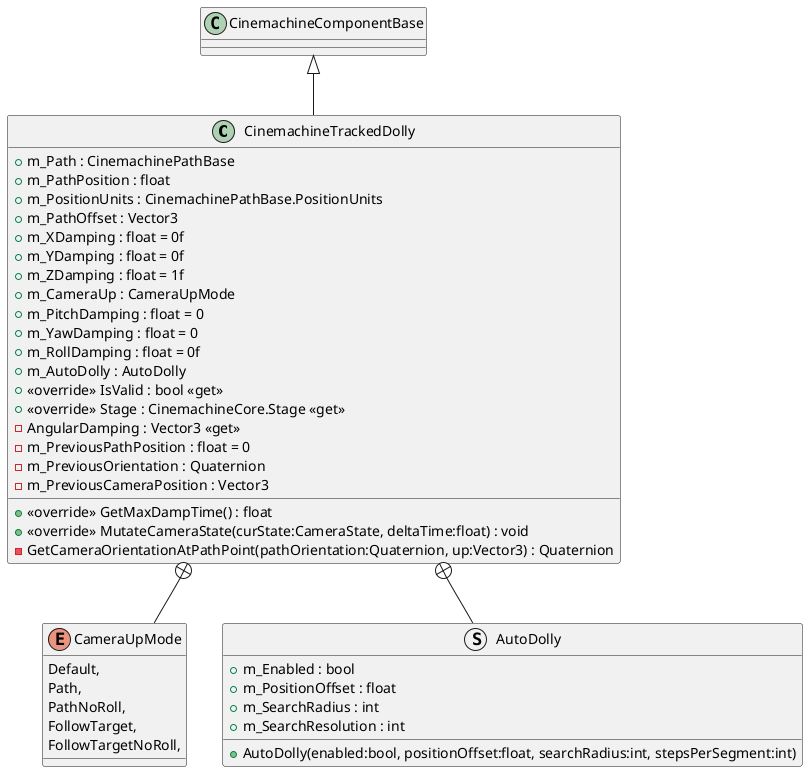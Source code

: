 @startuml
class CinemachineTrackedDolly {
    + m_Path : CinemachinePathBase
    + m_PathPosition : float
    + m_PositionUnits : CinemachinePathBase.PositionUnits
    + m_PathOffset : Vector3
    + m_XDamping : float = 0f
    + m_YDamping : float = 0f
    + m_ZDamping : float = 1f
    + m_CameraUp : CameraUpMode
    + m_PitchDamping : float = 0
    + m_YawDamping : float = 0
    + m_RollDamping : float = 0f
    + m_AutoDolly : AutoDolly
    + <<override>> IsValid : bool <<get>>
    + <<override>> Stage : CinemachineCore.Stage <<get>>
    + <<override>> GetMaxDampTime() : float
    + <<override>> MutateCameraState(curState:CameraState, deltaTime:float) : void
    - GetCameraOrientationAtPathPoint(pathOrientation:Quaternion, up:Vector3) : Quaternion
    - AngularDamping : Vector3 <<get>>
    - m_PreviousPathPosition : float = 0
    - m_PreviousOrientation : Quaternion
    - m_PreviousCameraPosition : Vector3
}
enum CameraUpMode {
    Default,
    Path,
    PathNoRoll,
    FollowTarget,
    FollowTargetNoRoll,
}
struct AutoDolly {
    + m_Enabled : bool
    + m_PositionOffset : float
    + m_SearchRadius : int
    + m_SearchResolution : int
    + AutoDolly(enabled:bool, positionOffset:float, searchRadius:int, stepsPerSegment:int)
}
CinemachineComponentBase <|-- CinemachineTrackedDolly
CinemachineTrackedDolly +-- CameraUpMode
CinemachineTrackedDolly +-- AutoDolly
@enduml
